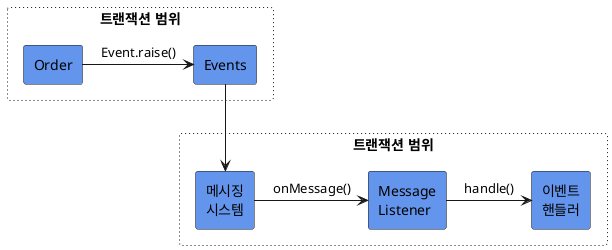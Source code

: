 @startuml

rectangle "트랜잭션 범위" as a #line.dotted {
    rectangle Order #CornflowerBlue
    rectangle Events #CornflowerBlue

    Order -r-> Events: Event.raise()
}

rectangle "트랜잭션 범위" as b #line.dotted {
    rectangle "메시징\n시스템" as c #CornflowerBlue
    rectangle "Message\nListener" as d #CornflowerBlue
    rectangle "이벤트\n핸들러" as e #CornflowerBlue

    c -r-> d: onMessage()
    d -r-> e: handle()
}

Events -d-> c

@enduml